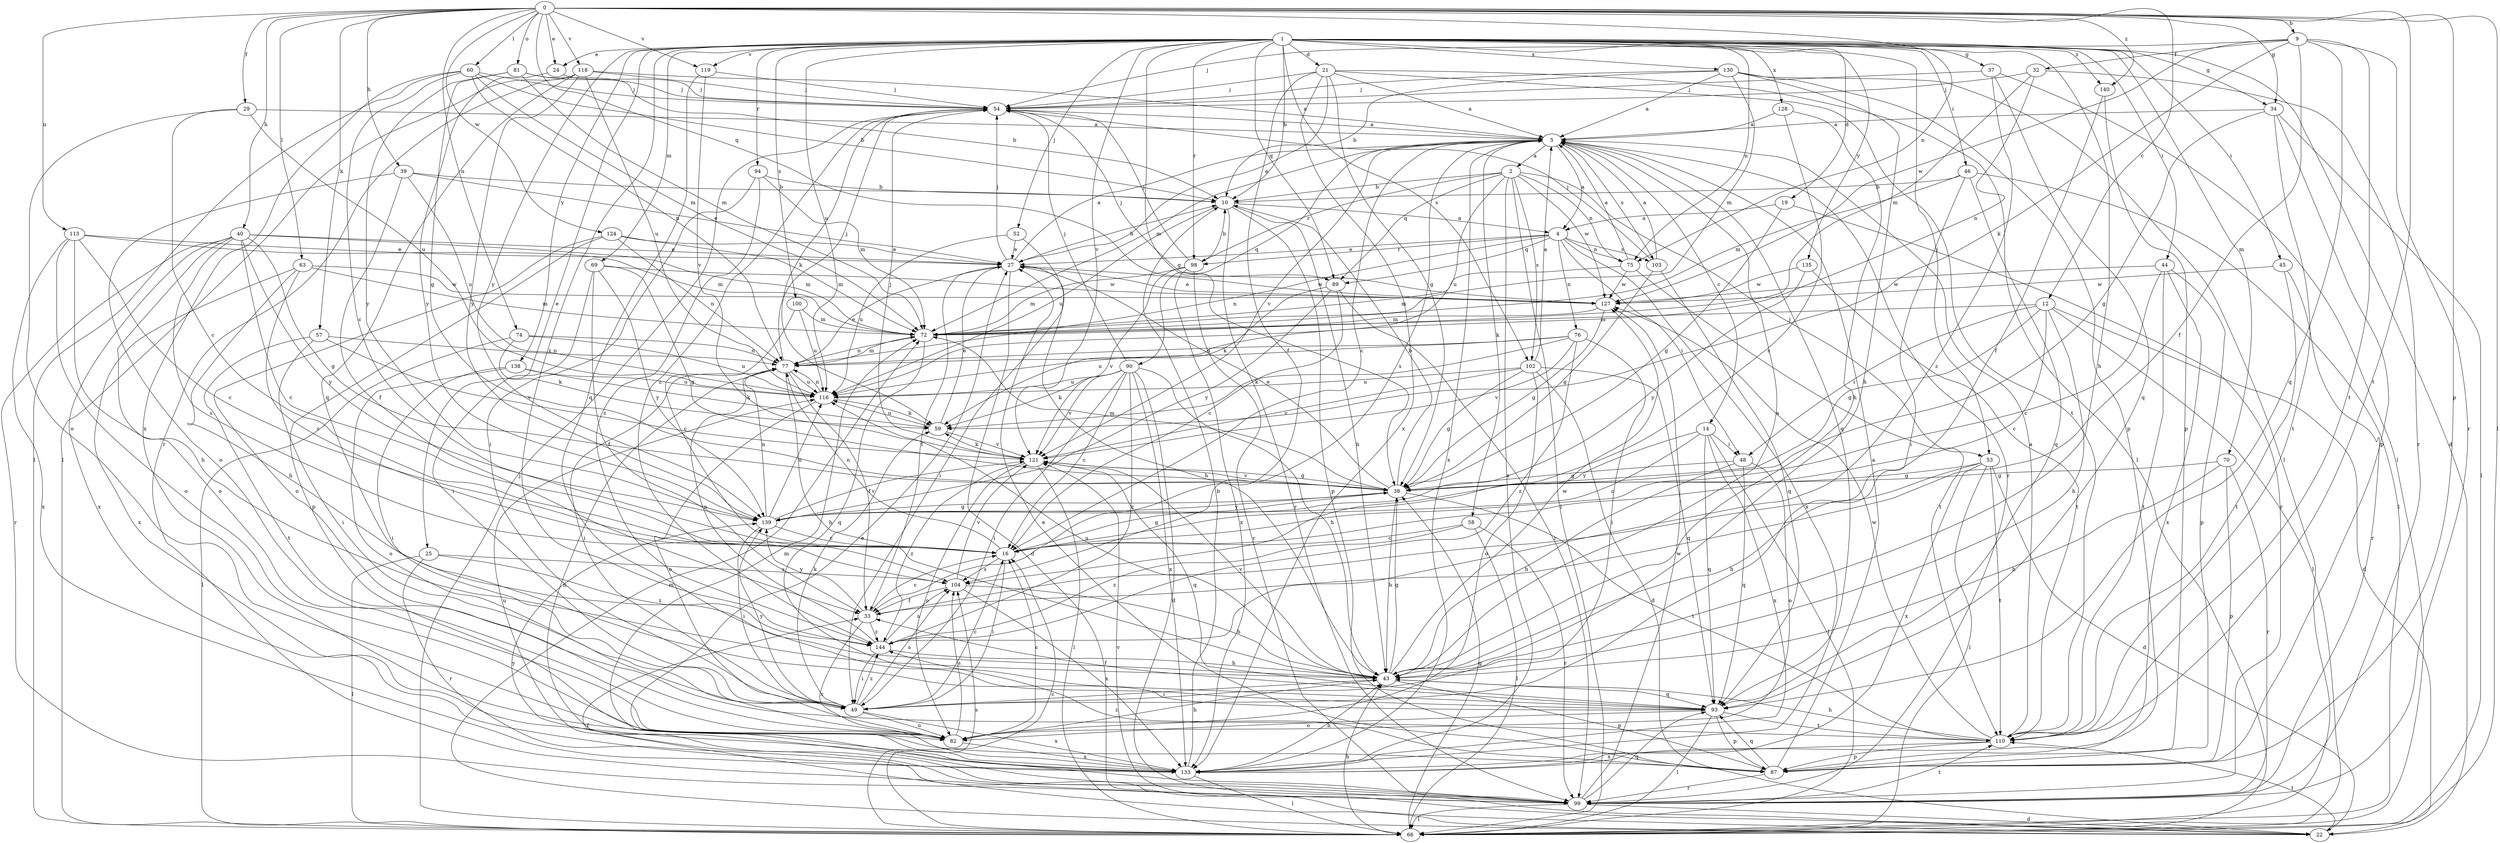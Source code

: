 strict digraph  {
0;
1;
2;
4;
5;
9;
10;
12;
14;
16;
19;
21;
22;
24;
25;
27;
29;
32;
33;
34;
37;
38;
39;
40;
43;
44;
45;
46;
48;
49;
52;
53;
54;
57;
58;
59;
60;
63;
66;
69;
70;
72;
74;
75;
76;
77;
81;
82;
87;
89;
90;
93;
94;
98;
99;
100;
102;
103;
104;
110;
113;
116;
118;
119;
121;
124;
127;
128;
130;
133;
135;
138;
139;
140;
144;
0 -> 9  [label=b];
0 -> 12  [label=c];
0 -> 24  [label=e];
0 -> 29  [label=f];
0 -> 34  [label=g];
0 -> 39  [label=h];
0 -> 40  [label=h];
0 -> 57  [label=k];
0 -> 60  [label=l];
0 -> 63  [label=l];
0 -> 66  [label=l];
0 -> 74  [label=n];
0 -> 75  [label=n];
0 -> 81  [label=o];
0 -> 87  [label=p];
0 -> 89  [label=q];
0 -> 110  [label=t];
0 -> 113  [label=u];
0 -> 118  [label=v];
0 -> 119  [label=v];
0 -> 124  [label=w];
0 -> 140  [label=z];
1 -> 10  [label=b];
1 -> 19  [label=d];
1 -> 21  [label=d];
1 -> 22  [label=d];
1 -> 24  [label=e];
1 -> 25  [label=e];
1 -> 34  [label=g];
1 -> 37  [label=g];
1 -> 38  [label=g];
1 -> 43  [label=h];
1 -> 44  [label=i];
1 -> 45  [label=i];
1 -> 46  [label=i];
1 -> 52  [label=j];
1 -> 53  [label=j];
1 -> 69  [label=m];
1 -> 70  [label=m];
1 -> 75  [label=n];
1 -> 89  [label=q];
1 -> 94  [label=r];
1 -> 98  [label=r];
1 -> 100  [label=s];
1 -> 102  [label=s];
1 -> 116  [label=u];
1 -> 119  [label=v];
1 -> 121  [label=v];
1 -> 128  [label=x];
1 -> 130  [label=x];
1 -> 135  [label=y];
1 -> 138  [label=y];
1 -> 139  [label=y];
1 -> 140  [label=z];
1 -> 144  [label=z];
2 -> 10  [label=b];
2 -> 53  [label=j];
2 -> 66  [label=l];
2 -> 75  [label=n];
2 -> 89  [label=q];
2 -> 98  [label=r];
2 -> 102  [label=s];
2 -> 116  [label=u];
2 -> 127  [label=w];
2 -> 133  [label=x];
4 -> 27  [label=e];
4 -> 48  [label=i];
4 -> 75  [label=n];
4 -> 76  [label=n];
4 -> 77  [label=n];
4 -> 89  [label=q];
4 -> 98  [label=r];
4 -> 103  [label=s];
4 -> 133  [label=x];
5 -> 2  [label=a];
5 -> 4  [label=a];
5 -> 14  [label=c];
5 -> 16  [label=c];
5 -> 58  [label=k];
5 -> 72  [label=m];
5 -> 90  [label=q];
5 -> 93  [label=q];
5 -> 99  [label=r];
5 -> 103  [label=s];
5 -> 104  [label=s];
5 -> 121  [label=v];
5 -> 133  [label=x];
9 -> 32  [label=f];
9 -> 33  [label=f];
9 -> 54  [label=j];
9 -> 59  [label=k];
9 -> 93  [label=q];
9 -> 99  [label=r];
9 -> 110  [label=t];
9 -> 127  [label=w];
10 -> 4  [label=a];
10 -> 43  [label=h];
10 -> 87  [label=p];
10 -> 99  [label=r];
10 -> 116  [label=u];
12 -> 16  [label=c];
12 -> 22  [label=d];
12 -> 38  [label=g];
12 -> 43  [label=h];
12 -> 48  [label=i];
12 -> 66  [label=l];
12 -> 72  [label=m];
14 -> 16  [label=c];
14 -> 48  [label=i];
14 -> 66  [label=l];
14 -> 93  [label=q];
14 -> 133  [label=x];
14 -> 139  [label=y];
16 -> 38  [label=g];
16 -> 49  [label=i];
16 -> 77  [label=n];
16 -> 104  [label=s];
19 -> 4  [label=a];
19 -> 38  [label=g];
19 -> 99  [label=r];
21 -> 5  [label=a];
21 -> 27  [label=e];
21 -> 33  [label=f];
21 -> 38  [label=g];
21 -> 54  [label=j];
21 -> 66  [label=l];
21 -> 110  [label=t];
21 -> 133  [label=x];
22 -> 33  [label=f];
22 -> 72  [label=m];
22 -> 110  [label=t];
22 -> 121  [label=v];
24 -> 54  [label=j];
24 -> 139  [label=y];
25 -> 66  [label=l];
25 -> 99  [label=r];
25 -> 104  [label=s];
25 -> 144  [label=z];
27 -> 5  [label=a];
27 -> 10  [label=b];
27 -> 22  [label=d];
27 -> 33  [label=f];
27 -> 43  [label=h];
27 -> 54  [label=j];
27 -> 127  [label=w];
29 -> 5  [label=a];
29 -> 16  [label=c];
29 -> 82  [label=o];
29 -> 116  [label=u];
32 -> 54  [label=j];
32 -> 72  [label=m];
32 -> 77  [label=n];
32 -> 99  [label=r];
33 -> 16  [label=c];
33 -> 133  [label=x];
33 -> 139  [label=y];
33 -> 144  [label=z];
34 -> 5  [label=a];
34 -> 38  [label=g];
34 -> 66  [label=l];
34 -> 87  [label=p];
34 -> 110  [label=t];
37 -> 54  [label=j];
37 -> 66  [label=l];
37 -> 93  [label=q];
37 -> 144  [label=z];
38 -> 10  [label=b];
38 -> 27  [label=e];
38 -> 43  [label=h];
38 -> 72  [label=m];
38 -> 110  [label=t];
38 -> 121  [label=v];
38 -> 139  [label=y];
39 -> 10  [label=b];
39 -> 27  [label=e];
39 -> 33  [label=f];
39 -> 82  [label=o];
39 -> 116  [label=u];
40 -> 16  [label=c];
40 -> 27  [label=e];
40 -> 38  [label=g];
40 -> 72  [label=m];
40 -> 82  [label=o];
40 -> 99  [label=r];
40 -> 104  [label=s];
40 -> 133  [label=x];
40 -> 139  [label=y];
43 -> 5  [label=a];
43 -> 38  [label=g];
43 -> 49  [label=i];
43 -> 87  [label=p];
43 -> 93  [label=q];
43 -> 116  [label=u];
43 -> 121  [label=v];
43 -> 127  [label=w];
44 -> 16  [label=c];
44 -> 87  [label=p];
44 -> 110  [label=t];
44 -> 127  [label=w];
44 -> 133  [label=x];
45 -> 99  [label=r];
45 -> 110  [label=t];
45 -> 127  [label=w];
46 -> 10  [label=b];
46 -> 49  [label=i];
46 -> 66  [label=l];
46 -> 72  [label=m];
46 -> 93  [label=q];
48 -> 38  [label=g];
48 -> 43  [label=h];
48 -> 82  [label=o];
48 -> 93  [label=q];
49 -> 16  [label=c];
49 -> 59  [label=k];
49 -> 82  [label=o];
49 -> 104  [label=s];
49 -> 133  [label=x];
49 -> 139  [label=y];
49 -> 144  [label=z];
52 -> 27  [label=e];
52 -> 49  [label=i];
52 -> 116  [label=u];
53 -> 22  [label=d];
53 -> 38  [label=g];
53 -> 43  [label=h];
53 -> 66  [label=l];
53 -> 110  [label=t];
53 -> 133  [label=x];
54 -> 5  [label=a];
54 -> 59  [label=k];
54 -> 144  [label=z];
57 -> 49  [label=i];
57 -> 77  [label=n];
57 -> 110  [label=t];
57 -> 121  [label=v];
58 -> 16  [label=c];
58 -> 66  [label=l];
58 -> 99  [label=r];
58 -> 144  [label=z];
59 -> 27  [label=e];
59 -> 116  [label=u];
59 -> 121  [label=v];
60 -> 10  [label=b];
60 -> 16  [label=c];
60 -> 54  [label=j];
60 -> 66  [label=l];
60 -> 72  [label=m];
60 -> 77  [label=n];
60 -> 133  [label=x];
63 -> 43  [label=h];
63 -> 72  [label=m];
63 -> 104  [label=s];
63 -> 127  [label=w];
63 -> 133  [label=x];
66 -> 16  [label=c];
66 -> 38  [label=g];
66 -> 43  [label=h];
66 -> 54  [label=j];
66 -> 104  [label=s];
69 -> 33  [label=f];
69 -> 38  [label=g];
69 -> 49  [label=i];
69 -> 127  [label=w];
69 -> 139  [label=y];
70 -> 38  [label=g];
70 -> 43  [label=h];
70 -> 87  [label=p];
70 -> 99  [label=r];
72 -> 77  [label=n];
72 -> 93  [label=q];
74 -> 59  [label=k];
74 -> 66  [label=l];
74 -> 77  [label=n];
74 -> 116  [label=u];
75 -> 5  [label=a];
75 -> 72  [label=m];
75 -> 110  [label=t];
75 -> 127  [label=w];
76 -> 49  [label=i];
76 -> 59  [label=k];
76 -> 77  [label=n];
76 -> 116  [label=u];
76 -> 121  [label=v];
76 -> 144  [label=z];
77 -> 27  [label=e];
77 -> 33  [label=f];
77 -> 43  [label=h];
77 -> 49  [label=i];
77 -> 54  [label=j];
77 -> 72  [label=m];
77 -> 116  [label=u];
81 -> 10  [label=b];
81 -> 38  [label=g];
81 -> 54  [label=j];
81 -> 72  [label=m];
81 -> 139  [label=y];
82 -> 16  [label=c];
82 -> 43  [label=h];
82 -> 104  [label=s];
82 -> 133  [label=x];
87 -> 5  [label=a];
87 -> 27  [label=e];
87 -> 93  [label=q];
87 -> 99  [label=r];
87 -> 144  [label=z];
89 -> 16  [label=c];
89 -> 59  [label=k];
89 -> 99  [label=r];
89 -> 139  [label=y];
90 -> 16  [label=c];
90 -> 22  [label=d];
90 -> 43  [label=h];
90 -> 49  [label=i];
90 -> 54  [label=j];
90 -> 59  [label=k];
90 -> 116  [label=u];
90 -> 121  [label=v];
90 -> 133  [label=x];
90 -> 144  [label=z];
93 -> 33  [label=f];
93 -> 66  [label=l];
93 -> 82  [label=o];
93 -> 87  [label=p];
93 -> 110  [label=t];
94 -> 10  [label=b];
94 -> 49  [label=i];
94 -> 72  [label=m];
94 -> 144  [label=z];
98 -> 10  [label=b];
98 -> 54  [label=j];
98 -> 72  [label=m];
98 -> 99  [label=r];
98 -> 121  [label=v];
98 -> 133  [label=x];
99 -> 22  [label=d];
99 -> 27  [label=e];
99 -> 66  [label=l];
99 -> 77  [label=n];
99 -> 93  [label=q];
99 -> 110  [label=t];
99 -> 116  [label=u];
99 -> 127  [label=w];
99 -> 139  [label=y];
100 -> 16  [label=c];
100 -> 72  [label=m];
100 -> 116  [label=u];
102 -> 5  [label=a];
102 -> 22  [label=d];
102 -> 38  [label=g];
102 -> 82  [label=o];
102 -> 93  [label=q];
102 -> 116  [label=u];
102 -> 121  [label=v];
103 -> 5  [label=a];
103 -> 38  [label=g];
103 -> 54  [label=j];
103 -> 93  [label=q];
104 -> 33  [label=f];
104 -> 43  [label=h];
104 -> 121  [label=v];
104 -> 133  [label=x];
110 -> 5  [label=a];
110 -> 43  [label=h];
110 -> 87  [label=p];
110 -> 127  [label=w];
110 -> 133  [label=x];
113 -> 16  [label=c];
113 -> 27  [label=e];
113 -> 43  [label=h];
113 -> 72  [label=m];
113 -> 82  [label=o];
113 -> 133  [label=x];
116 -> 59  [label=k];
116 -> 77  [label=n];
116 -> 82  [label=o];
118 -> 5  [label=a];
118 -> 54  [label=j];
118 -> 66  [label=l];
118 -> 93  [label=q];
118 -> 99  [label=r];
118 -> 116  [label=u];
118 -> 139  [label=y];
119 -> 54  [label=j];
119 -> 93  [label=q];
119 -> 121  [label=v];
121 -> 38  [label=g];
121 -> 54  [label=j];
121 -> 59  [label=k];
121 -> 66  [label=l];
121 -> 82  [label=o];
121 -> 93  [label=q];
121 -> 144  [label=z];
124 -> 27  [label=e];
124 -> 72  [label=m];
124 -> 77  [label=n];
124 -> 82  [label=o];
124 -> 87  [label=p];
127 -> 27  [label=e];
127 -> 38  [label=g];
127 -> 54  [label=j];
127 -> 72  [label=m];
128 -> 5  [label=a];
128 -> 43  [label=h];
128 -> 104  [label=s];
130 -> 5  [label=a];
130 -> 10  [label=b];
130 -> 43  [label=h];
130 -> 54  [label=j];
130 -> 66  [label=l];
130 -> 72  [label=m];
130 -> 87  [label=p];
133 -> 10  [label=b];
133 -> 43  [label=h];
133 -> 66  [label=l];
133 -> 72  [label=m];
135 -> 110  [label=t];
135 -> 127  [label=w];
135 -> 139  [label=y];
138 -> 49  [label=i];
138 -> 59  [label=k];
138 -> 82  [label=o];
138 -> 116  [label=u];
139 -> 16  [label=c];
139 -> 38  [label=g];
139 -> 49  [label=i];
139 -> 77  [label=n];
139 -> 116  [label=u];
139 -> 121  [label=v];
140 -> 33  [label=f];
140 -> 87  [label=p];
144 -> 43  [label=h];
144 -> 49  [label=i];
144 -> 77  [label=n];
144 -> 104  [label=s];
}
